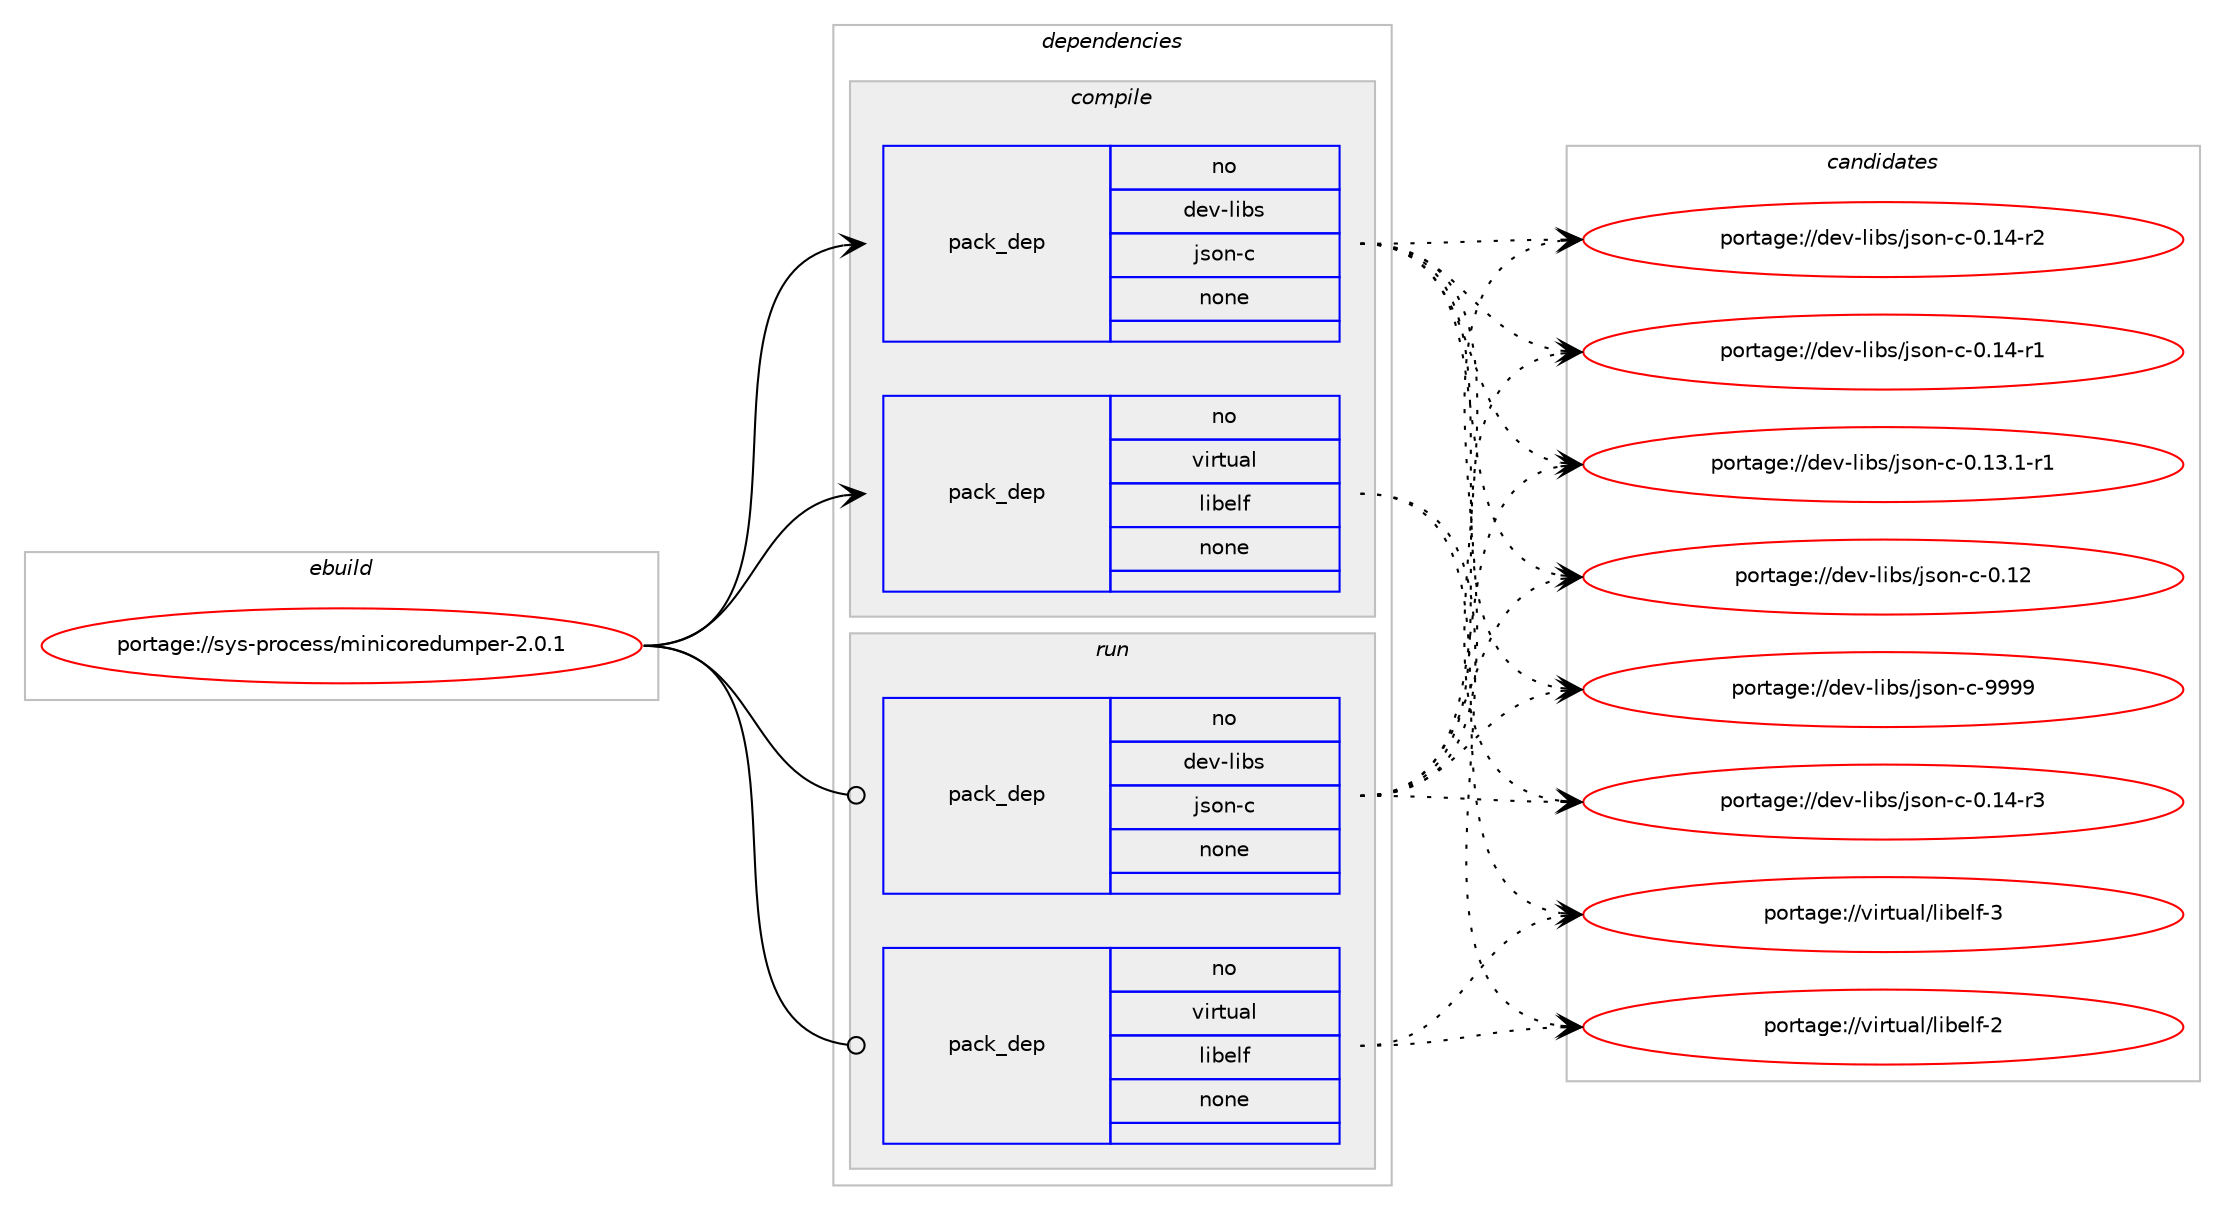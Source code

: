 digraph prolog {

# *************
# Graph options
# *************

newrank=true;
concentrate=true;
compound=true;
graph [rankdir=LR,fontname=Helvetica,fontsize=10,ranksep=1.5];#, ranksep=2.5, nodesep=0.2];
edge  [arrowhead=vee];
node  [fontname=Helvetica,fontsize=10];

# **********
# The ebuild
# **********

subgraph cluster_leftcol {
color=gray;
rank=same;
label=<<i>ebuild</i>>;
id [label="portage://sys-process/minicoredumper-2.0.1", color=red, width=4, href="../sys-process/minicoredumper-2.0.1.svg"];
}

# ****************
# The dependencies
# ****************

subgraph cluster_midcol {
color=gray;
label=<<i>dependencies</i>>;
subgraph cluster_compile {
fillcolor="#eeeeee";
style=filled;
label=<<i>compile</i>>;
subgraph pack2765 {
dependency3241 [label=<<TABLE BORDER="0" CELLBORDER="1" CELLSPACING="0" CELLPADDING="4" WIDTH="220"><TR><TD ROWSPAN="6" CELLPADDING="30">pack_dep</TD></TR><TR><TD WIDTH="110">no</TD></TR><TR><TD>dev-libs</TD></TR><TR><TD>json-c</TD></TR><TR><TD>none</TD></TR><TR><TD></TD></TR></TABLE>>, shape=none, color=blue];
}
id:e -> dependency3241:w [weight=20,style="solid",arrowhead="vee"];
subgraph pack2766 {
dependency3242 [label=<<TABLE BORDER="0" CELLBORDER="1" CELLSPACING="0" CELLPADDING="4" WIDTH="220"><TR><TD ROWSPAN="6" CELLPADDING="30">pack_dep</TD></TR><TR><TD WIDTH="110">no</TD></TR><TR><TD>virtual</TD></TR><TR><TD>libelf</TD></TR><TR><TD>none</TD></TR><TR><TD></TD></TR></TABLE>>, shape=none, color=blue];
}
id:e -> dependency3242:w [weight=20,style="solid",arrowhead="vee"];
}
subgraph cluster_compileandrun {
fillcolor="#eeeeee";
style=filled;
label=<<i>compile and run</i>>;
}
subgraph cluster_run {
fillcolor="#eeeeee";
style=filled;
label=<<i>run</i>>;
subgraph pack2767 {
dependency3243 [label=<<TABLE BORDER="0" CELLBORDER="1" CELLSPACING="0" CELLPADDING="4" WIDTH="220"><TR><TD ROWSPAN="6" CELLPADDING="30">pack_dep</TD></TR><TR><TD WIDTH="110">no</TD></TR><TR><TD>dev-libs</TD></TR><TR><TD>json-c</TD></TR><TR><TD>none</TD></TR><TR><TD></TD></TR></TABLE>>, shape=none, color=blue];
}
id:e -> dependency3243:w [weight=20,style="solid",arrowhead="odot"];
subgraph pack2768 {
dependency3244 [label=<<TABLE BORDER="0" CELLBORDER="1" CELLSPACING="0" CELLPADDING="4" WIDTH="220"><TR><TD ROWSPAN="6" CELLPADDING="30">pack_dep</TD></TR><TR><TD WIDTH="110">no</TD></TR><TR><TD>virtual</TD></TR><TR><TD>libelf</TD></TR><TR><TD>none</TD></TR><TR><TD></TD></TR></TABLE>>, shape=none, color=blue];
}
id:e -> dependency3244:w [weight=20,style="solid",arrowhead="odot"];
}
}

# **************
# The candidates
# **************

subgraph cluster_choices {
rank=same;
color=gray;
label=<<i>candidates</i>>;

subgraph choice2765 {
color=black;
nodesep=1;
choice10010111845108105981154710611511111045994557575757 [label="portage://dev-libs/json-c-9999", color=red, width=4,href="../dev-libs/json-c-9999.svg"];
choice100101118451081059811547106115111110459945484649524511451 [label="portage://dev-libs/json-c-0.14-r3", color=red, width=4,href="../dev-libs/json-c-0.14-r3.svg"];
choice100101118451081059811547106115111110459945484649524511450 [label="portage://dev-libs/json-c-0.14-r2", color=red, width=4,href="../dev-libs/json-c-0.14-r2.svg"];
choice100101118451081059811547106115111110459945484649524511449 [label="portage://dev-libs/json-c-0.14-r1", color=red, width=4,href="../dev-libs/json-c-0.14-r1.svg"];
choice1001011184510810598115471061151111104599454846495146494511449 [label="portage://dev-libs/json-c-0.13.1-r1", color=red, width=4,href="../dev-libs/json-c-0.13.1-r1.svg"];
choice10010111845108105981154710611511111045994548464950 [label="portage://dev-libs/json-c-0.12", color=red, width=4,href="../dev-libs/json-c-0.12.svg"];
dependency3241:e -> choice10010111845108105981154710611511111045994557575757:w [style=dotted,weight="100"];
dependency3241:e -> choice100101118451081059811547106115111110459945484649524511451:w [style=dotted,weight="100"];
dependency3241:e -> choice100101118451081059811547106115111110459945484649524511450:w [style=dotted,weight="100"];
dependency3241:e -> choice100101118451081059811547106115111110459945484649524511449:w [style=dotted,weight="100"];
dependency3241:e -> choice1001011184510810598115471061151111104599454846495146494511449:w [style=dotted,weight="100"];
dependency3241:e -> choice10010111845108105981154710611511111045994548464950:w [style=dotted,weight="100"];
}
subgraph choice2766 {
color=black;
nodesep=1;
choice1181051141161179710847108105981011081024551 [label="portage://virtual/libelf-3", color=red, width=4,href="../virtual/libelf-3.svg"];
choice1181051141161179710847108105981011081024550 [label="portage://virtual/libelf-2", color=red, width=4,href="../virtual/libelf-2.svg"];
dependency3242:e -> choice1181051141161179710847108105981011081024551:w [style=dotted,weight="100"];
dependency3242:e -> choice1181051141161179710847108105981011081024550:w [style=dotted,weight="100"];
}
subgraph choice2767 {
color=black;
nodesep=1;
choice10010111845108105981154710611511111045994557575757 [label="portage://dev-libs/json-c-9999", color=red, width=4,href="../dev-libs/json-c-9999.svg"];
choice100101118451081059811547106115111110459945484649524511451 [label="portage://dev-libs/json-c-0.14-r3", color=red, width=4,href="../dev-libs/json-c-0.14-r3.svg"];
choice100101118451081059811547106115111110459945484649524511450 [label="portage://dev-libs/json-c-0.14-r2", color=red, width=4,href="../dev-libs/json-c-0.14-r2.svg"];
choice100101118451081059811547106115111110459945484649524511449 [label="portage://dev-libs/json-c-0.14-r1", color=red, width=4,href="../dev-libs/json-c-0.14-r1.svg"];
choice1001011184510810598115471061151111104599454846495146494511449 [label="portage://dev-libs/json-c-0.13.1-r1", color=red, width=4,href="../dev-libs/json-c-0.13.1-r1.svg"];
choice10010111845108105981154710611511111045994548464950 [label="portage://dev-libs/json-c-0.12", color=red, width=4,href="../dev-libs/json-c-0.12.svg"];
dependency3243:e -> choice10010111845108105981154710611511111045994557575757:w [style=dotted,weight="100"];
dependency3243:e -> choice100101118451081059811547106115111110459945484649524511451:w [style=dotted,weight="100"];
dependency3243:e -> choice100101118451081059811547106115111110459945484649524511450:w [style=dotted,weight="100"];
dependency3243:e -> choice100101118451081059811547106115111110459945484649524511449:w [style=dotted,weight="100"];
dependency3243:e -> choice1001011184510810598115471061151111104599454846495146494511449:w [style=dotted,weight="100"];
dependency3243:e -> choice10010111845108105981154710611511111045994548464950:w [style=dotted,weight="100"];
}
subgraph choice2768 {
color=black;
nodesep=1;
choice1181051141161179710847108105981011081024551 [label="portage://virtual/libelf-3", color=red, width=4,href="../virtual/libelf-3.svg"];
choice1181051141161179710847108105981011081024550 [label="portage://virtual/libelf-2", color=red, width=4,href="../virtual/libelf-2.svg"];
dependency3244:e -> choice1181051141161179710847108105981011081024551:w [style=dotted,weight="100"];
dependency3244:e -> choice1181051141161179710847108105981011081024550:w [style=dotted,weight="100"];
}
}

}
